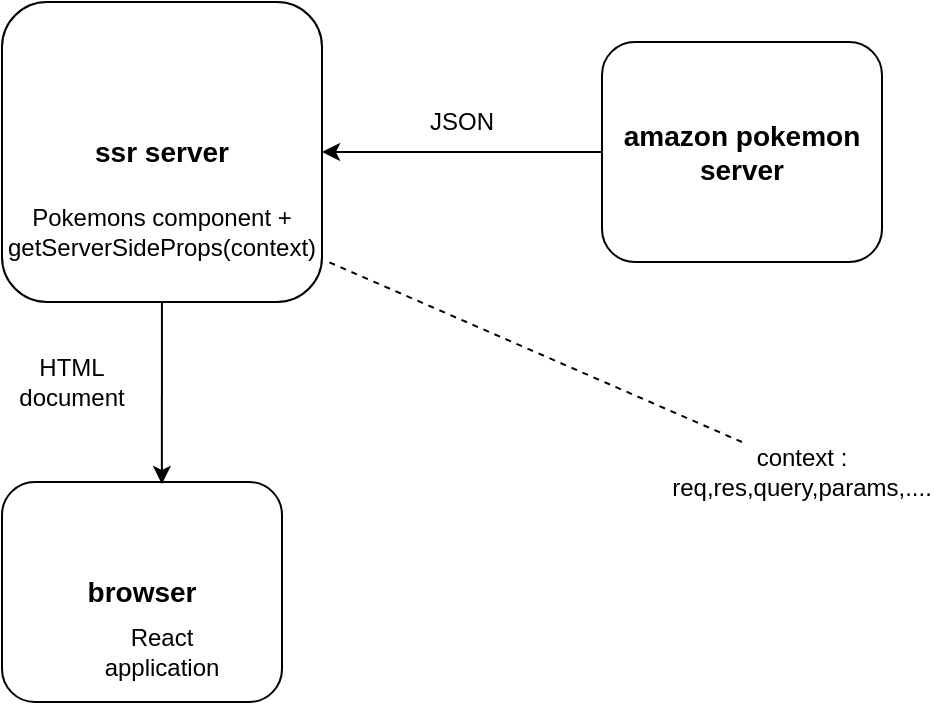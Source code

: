 <mxfile version="14.9.6" type="device"><diagram id="QFQrI2U3DSBP2MzDZuV3" name="Page-1"><mxGraphModel dx="766" dy="480" grid="1" gridSize="10" guides="1" tooltips="1" connect="1" arrows="1" fold="1" page="1" pageScale="1" pageWidth="850" pageHeight="1100" math="0" shadow="0"><root><mxCell id="0"/><mxCell id="1" parent="0"/><mxCell id="3fePud-AjOf_LoDkXVF9-1" value="&lt;b&gt;&lt;font style=&quot;font-size: 14px&quot;&gt;ssr server&lt;/font&gt;&lt;/b&gt;" style="rounded=1;whiteSpace=wrap;html=1;" parent="1" vertex="1"><mxGeometry x="260" y="40" width="160" height="150" as="geometry"/></mxCell><mxCell id="3fePud-AjOf_LoDkXVF9-2" value="&lt;b&gt;&lt;font style=&quot;font-size: 14px&quot;&gt;browser&lt;/font&gt;&lt;/b&gt;" style="rounded=1;whiteSpace=wrap;html=1;" parent="1" vertex="1"><mxGeometry x="260" y="280" width="140" height="110" as="geometry"/></mxCell><mxCell id="3fePud-AjOf_LoDkXVF9-3" value="&lt;b&gt;&lt;font style=&quot;font-size: 14px&quot;&gt;amazon pokemon server&lt;/font&gt;&lt;/b&gt;" style="rounded=1;whiteSpace=wrap;html=1;" parent="1" vertex="1"><mxGeometry x="560" y="60" width="140" height="110" as="geometry"/></mxCell><mxCell id="3fePud-AjOf_LoDkXVF9-5" value="" style="endArrow=classic;html=1;entryX=1;entryY=0.5;entryDx=0;entryDy=0;exitX=0;exitY=0.5;exitDx=0;exitDy=0;" parent="1" source="3fePud-AjOf_LoDkXVF9-3" target="3fePud-AjOf_LoDkXVF9-1" edge="1"><mxGeometry width="50" height="50" relative="1" as="geometry"><mxPoint x="480" y="170" as="sourcePoint"/><mxPoint x="530" y="120" as="targetPoint"/></mxGeometry></mxCell><mxCell id="3fePud-AjOf_LoDkXVF9-6" value="JSON" style="text;html=1;strokeColor=none;fillColor=none;align=center;verticalAlign=middle;whiteSpace=wrap;rounded=0;" parent="1" vertex="1"><mxGeometry x="470" y="90" width="40" height="20" as="geometry"/></mxCell><mxCell id="3fePud-AjOf_LoDkXVF9-7" value="" style="endArrow=classic;html=1;entryX=0.571;entryY=0.009;entryDx=0;entryDy=0;entryPerimeter=0;" parent="1" source="3fePud-AjOf_LoDkXVF9-1" target="3fePud-AjOf_LoDkXVF9-2" edge="1"><mxGeometry width="50" height="50" relative="1" as="geometry"><mxPoint x="250" y="250" as="sourcePoint"/><mxPoint x="300" y="200" as="targetPoint"/></mxGeometry></mxCell><mxCell id="3fePud-AjOf_LoDkXVF9-8" value="HTML document" style="text;html=1;strokeColor=none;fillColor=none;align=center;verticalAlign=middle;whiteSpace=wrap;rounded=0;" parent="1" vertex="1"><mxGeometry x="270" y="220" width="50" height="20" as="geometry"/></mxCell><mxCell id="3fePud-AjOf_LoDkXVF9-9" value="Pokemons component + getServerSideProps(context)" style="text;html=1;strokeColor=none;fillColor=none;align=center;verticalAlign=middle;whiteSpace=wrap;rounded=0;" parent="1" vertex="1"><mxGeometry x="290" y="130" width="100" height="50" as="geometry"/></mxCell><mxCell id="3fePud-AjOf_LoDkXVF9-10" value="React application" style="text;html=1;strokeColor=none;fillColor=none;align=center;verticalAlign=middle;whiteSpace=wrap;rounded=0;" parent="1" vertex="1"><mxGeometry x="310" y="350" width="60" height="30" as="geometry"/></mxCell><mxCell id="hhp8kuARFsMjiK8A9tPT-2" value="" style="endArrow=none;dashed=1;html=1;entryX=1.006;entryY=0.86;entryDx=0;entryDy=0;entryPerimeter=0;" edge="1" parent="1" target="3fePud-AjOf_LoDkXVF9-1"><mxGeometry width="50" height="50" relative="1" as="geometry"><mxPoint x="630" y="260" as="sourcePoint"/><mxPoint x="420" y="220" as="targetPoint"/></mxGeometry></mxCell><mxCell id="hhp8kuARFsMjiK8A9tPT-4" value="context : req,res,query,params,...." style="text;html=1;strokeColor=none;fillColor=none;align=center;verticalAlign=middle;whiteSpace=wrap;rounded=0;" vertex="1" parent="1"><mxGeometry x="600" y="260" width="120" height="30" as="geometry"/></mxCell></root></mxGraphModel></diagram></mxfile>